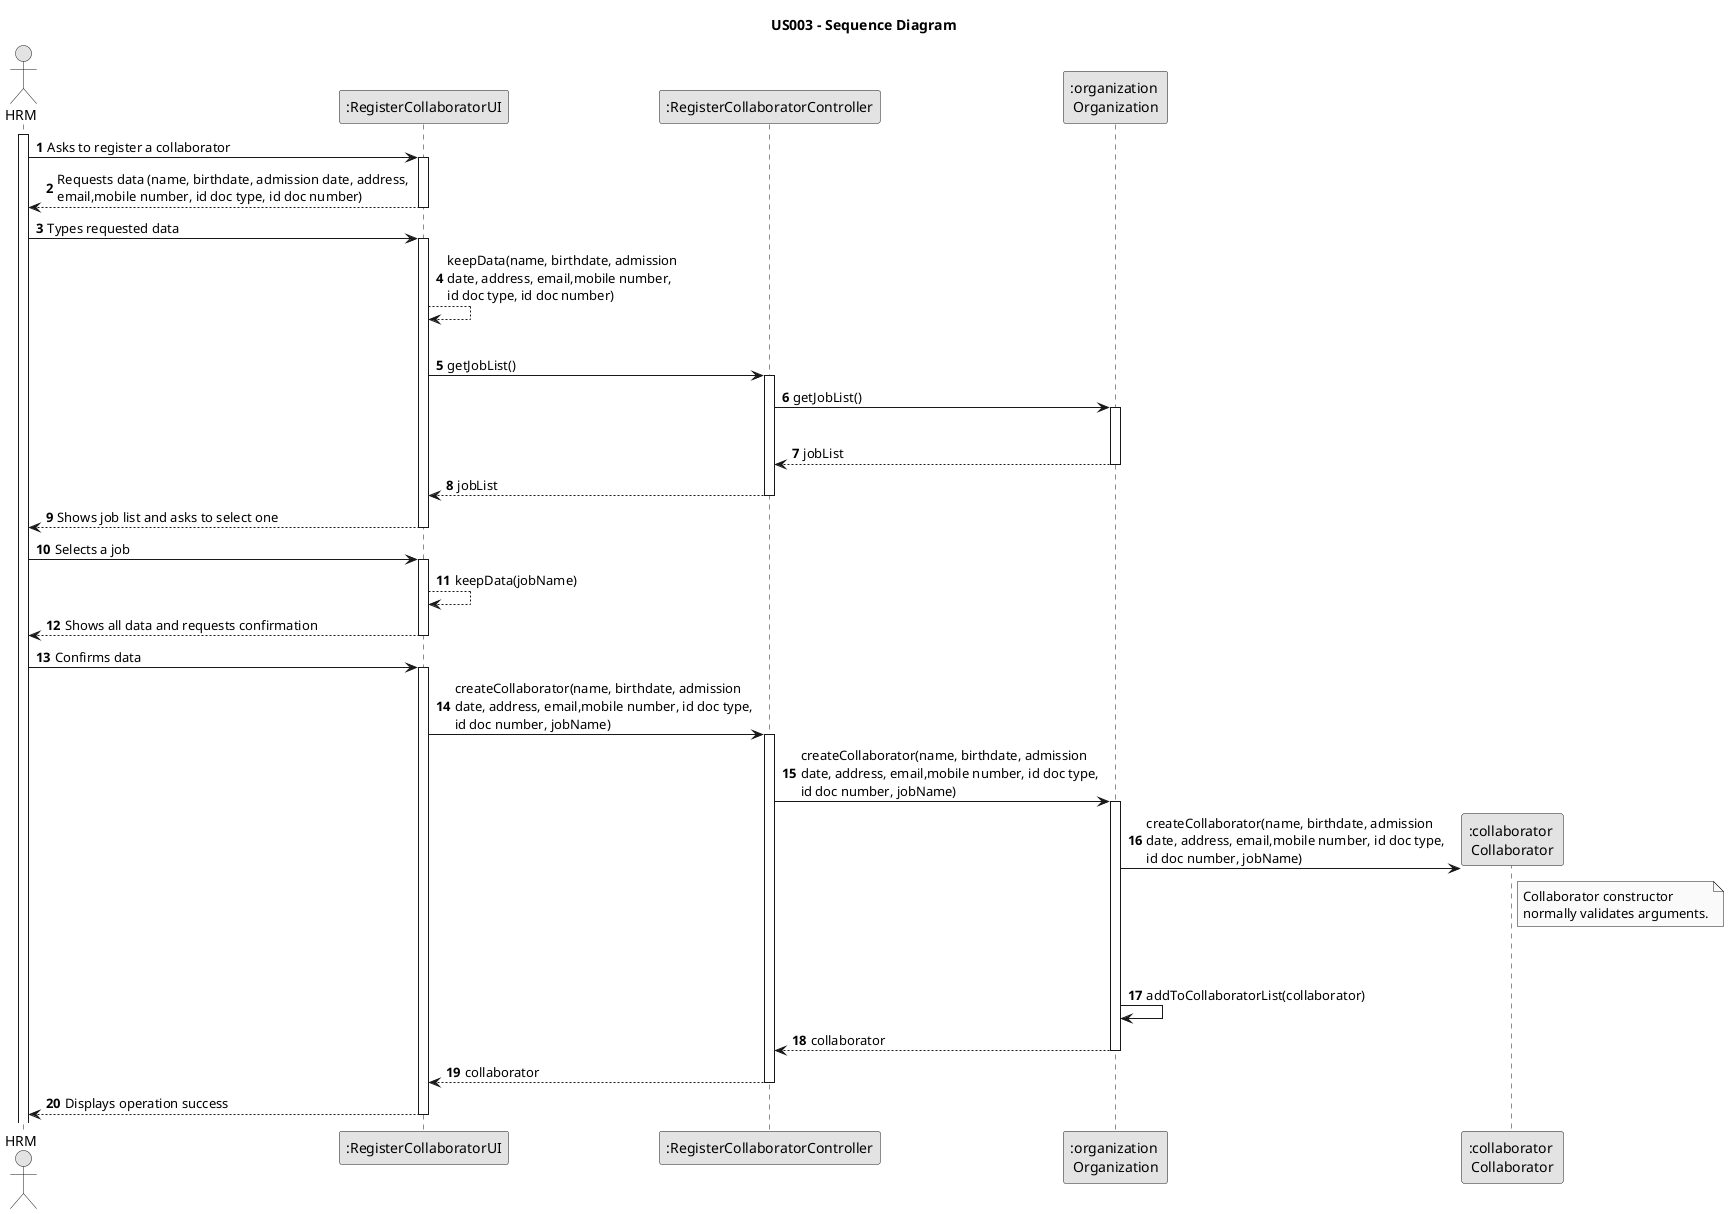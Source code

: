 @startuml
skinparam monochrome true
skinparam packageStyle rectangle
skinparam shadowing false

title US003 - Sequence Diagram

autonumber

actor "HRM" as HRM
participant ":RegisterCollaboratorUI" as UI
participant ":RegisterCollaboratorController" as CTRL
participant ":organization \nOrganization" as ORG
participant ":collaborator \nCollaborator" as COL
activate HRM

    HRM -> UI : Asks to register a collaborator

    activate UI

        UI --> HRM : Requests data (name, birthdate, admission date, address, \nemail,mobile number, id doc type, id doc number)
    deactivate UI

    HRM -> UI : Types requested data

    activate UI
        UI --> UI : keepData(name, birthdate, admission\ndate, address, email,mobile number,\nid doc type, id doc number)
        |||
        UI -> CTRL : getJobList()


        activate CTRL

            CTRL -> ORG : getJobList()
|||

            activate ORG

            ORG --> CTRL : jobList
            deactivate ORG

            CTRL --> UI : jobList
        deactivate CTRL

        UI --> HRM : Shows job list and asks to select one
    deactivate UI

    HRM -> UI : Selects a job

    activate UI

        UI --> UI : keepData(jobName)
        UI --> HRM : Shows all data and requests confirmation
    deactivate UI

    HRM -> UI : Confirms data

    activate UI

        UI -> CTRL : createCollaborator(name, birthdate, admission\ndate, address, email,mobile number, id doc type,\nid doc number, jobName)
        activate CTRL

            CTRL -> ORG : createCollaborator(name, birthdate, admission\ndate, address, email,mobile number, id doc type,\nid doc number, jobName)
            activate ORG

                ORG -> COL** : createCollaborator(name, birthdate, admission\ndate, address, email,mobile number, id doc type,\nid doc number, jobName)
                note right of COL : Collaborator constructor\nnormally validates arguments.
                |||
                |||
                ORG -> ORG : addToCollaboratorList(collaborator)
                ORG --> CTRL : collaborator
            deactivate ORG

            CTRL --> UI : collaborator
        deactivate CTRL

        UI --> HRM : Displays operation success
    deactivate UI



@enduml